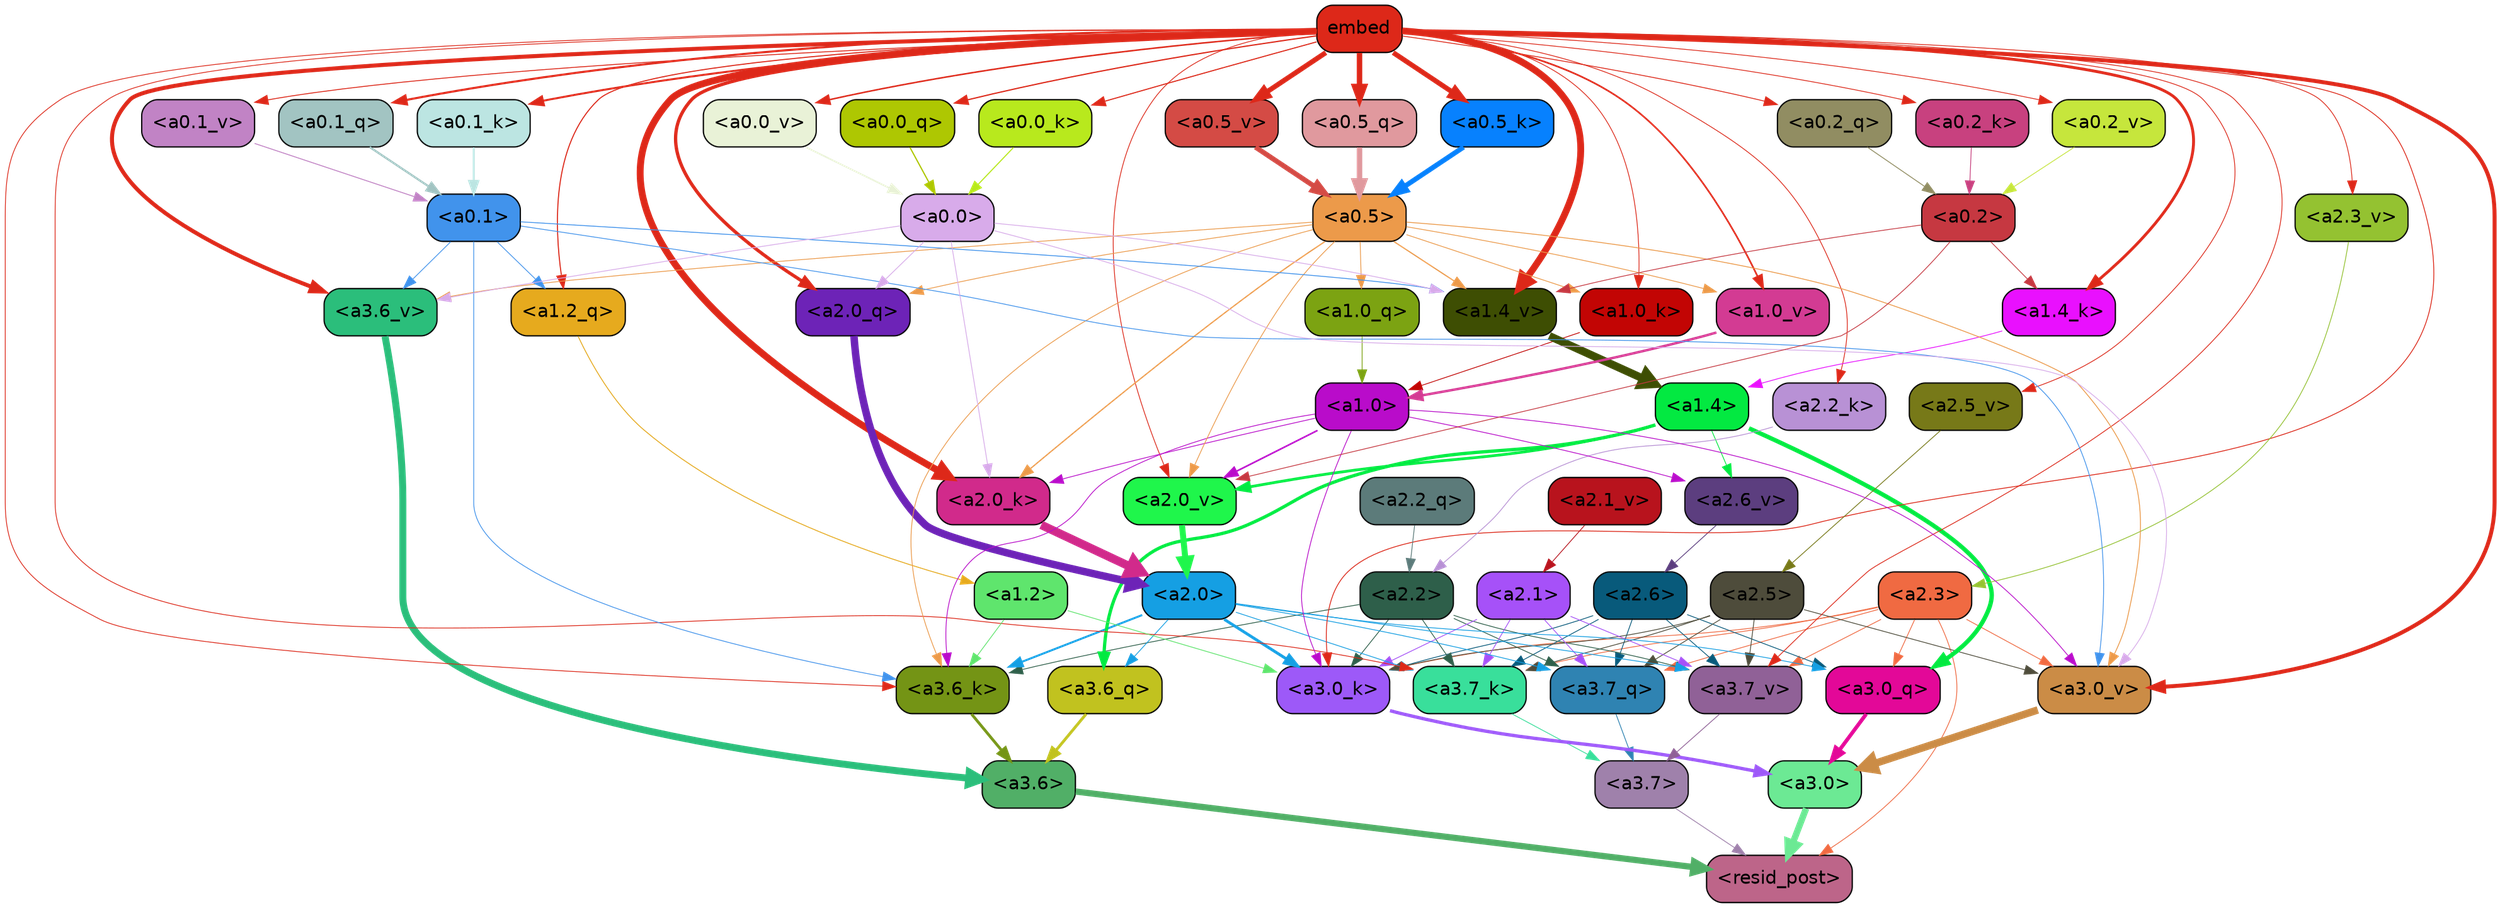 strict digraph "" {
	graph [bgcolor=transparent,
		layout=dot,
		overlap=false,
		splines=true
	];
	"<a3.7>"	[color=black,
		fillcolor="#9f81ab",
		fontname=Helvetica,
		shape=box,
		style="filled, rounded"];
	"<resid_post>"	[color=black,
		fillcolor="#bd6589",
		fontname=Helvetica,
		shape=box,
		style="filled, rounded"];
	"<a3.7>" -> "<resid_post>"	[color="#9f81ab",
		penwidth=0.6];
	"<a3.6>"	[color=black,
		fillcolor="#51af67",
		fontname=Helvetica,
		shape=box,
		style="filled, rounded"];
	"<a3.6>" -> "<resid_post>"	[color="#51af67",
		penwidth=4.7534414529800415];
	"<a3.0>"	[color=black,
		fillcolor="#6ce994",
		fontname=Helvetica,
		shape=box,
		style="filled, rounded"];
	"<a3.0>" -> "<resid_post>"	[color="#6ce994",
		penwidth=4.898576855659485];
	"<a2.3>"	[color=black,
		fillcolor="#f06a42",
		fontname=Helvetica,
		shape=box,
		style="filled, rounded"];
	"<a2.3>" -> "<resid_post>"	[color="#f06a42",
		penwidth=0.6];
	"<a3.7_q>"	[color=black,
		fillcolor="#2f83b2",
		fontname=Helvetica,
		shape=box,
		style="filled, rounded"];
	"<a2.3>" -> "<a3.7_q>"	[color="#f06a42",
		penwidth=0.6];
	"<a3.0_q>"	[color=black,
		fillcolor="#e30898",
		fontname=Helvetica,
		shape=box,
		style="filled, rounded"];
	"<a2.3>" -> "<a3.0_q>"	[color="#f06a42",
		penwidth=0.6];
	"<a3.7_k>"	[color=black,
		fillcolor="#39df9b",
		fontname=Helvetica,
		shape=box,
		style="filled, rounded"];
	"<a2.3>" -> "<a3.7_k>"	[color="#f06a42",
		penwidth=0.6];
	"<a3.0_k>"	[color=black,
		fillcolor="#9d59f8",
		fontname=Helvetica,
		shape=box,
		style="filled, rounded"];
	"<a2.3>" -> "<a3.0_k>"	[color="#f06a42",
		penwidth=0.6];
	"<a3.7_v>"	[color=black,
		fillcolor="#906197",
		fontname=Helvetica,
		shape=box,
		style="filled, rounded"];
	"<a2.3>" -> "<a3.7_v>"	[color="#f06a42",
		penwidth=0.6];
	"<a3.0_v>"	[color=black,
		fillcolor="#cb8c46",
		fontname=Helvetica,
		shape=box,
		style="filled, rounded"];
	"<a2.3>" -> "<a3.0_v>"	[color="#f06a42",
		penwidth=0.6];
	"<a3.7_q>" -> "<a3.7>"	[color="#2f83b2",
		penwidth=0.6];
	"<a3.6_q>"	[color=black,
		fillcolor="#c1c21f",
		fontname=Helvetica,
		shape=box,
		style="filled, rounded"];
	"<a3.6_q>" -> "<a3.6>"	[color="#c1c21f",
		penwidth=2.160832464694977];
	"<a3.0_q>" -> "<a3.0>"	[color="#e30898",
		penwidth=2.870753765106201];
	"<a3.7_k>" -> "<a3.7>"	[color="#39df9b",
		penwidth=0.6];
	"<a3.6_k>"	[color=black,
		fillcolor="#749415",
		fontname=Helvetica,
		shape=box,
		style="filled, rounded"];
	"<a3.6_k>" -> "<a3.6>"	[color="#749415",
		penwidth=2.13908451795578];
	"<a3.0_k>" -> "<a3.0>"	[color="#9d59f8",
		penwidth=2.520303964614868];
	"<a3.7_v>" -> "<a3.7>"	[color="#906197",
		penwidth=0.6];
	"<a3.6_v>"	[color=black,
		fillcolor="#2bbe7b",
		fontname=Helvetica,
		shape=box,
		style="filled, rounded"];
	"<a3.6_v>" -> "<a3.6>"	[color="#2bbe7b",
		penwidth=5.297133803367615];
	"<a3.0_v>" -> "<a3.0>"	[color="#cb8c46",
		penwidth=5.680712580680847];
	"<a2.6>"	[color=black,
		fillcolor="#085a7b",
		fontname=Helvetica,
		shape=box,
		style="filled, rounded"];
	"<a2.6>" -> "<a3.7_q>"	[color="#085a7b",
		penwidth=0.6];
	"<a2.6>" -> "<a3.0_q>"	[color="#085a7b",
		penwidth=0.6];
	"<a2.6>" -> "<a3.7_k>"	[color="#085a7b",
		penwidth=0.6];
	"<a2.6>" -> "<a3.0_k>"	[color="#085a7b",
		penwidth=0.6];
	"<a2.6>" -> "<a3.7_v>"	[color="#085a7b",
		penwidth=0.6];
	"<a2.5>"	[color=black,
		fillcolor="#4e4c3b",
		fontname=Helvetica,
		shape=box,
		style="filled, rounded"];
	"<a2.5>" -> "<a3.7_q>"	[color="#4e4c3b",
		penwidth=0.6];
	"<a2.5>" -> "<a3.7_k>"	[color="#4e4c3b",
		penwidth=0.6];
	"<a2.5>" -> "<a3.0_k>"	[color="#4e4c3b",
		penwidth=0.6];
	"<a2.5>" -> "<a3.7_v>"	[color="#4e4c3b",
		penwidth=0.6];
	"<a2.5>" -> "<a3.0_v>"	[color="#4e4c3b",
		penwidth=0.6];
	"<a2.2>"	[color=black,
		fillcolor="#2e5f4a",
		fontname=Helvetica,
		shape=box,
		style="filled, rounded"];
	"<a2.2>" -> "<a3.7_q>"	[color="#2e5f4a",
		penwidth=0.6];
	"<a2.2>" -> "<a3.7_k>"	[color="#2e5f4a",
		penwidth=0.6];
	"<a2.2>" -> "<a3.6_k>"	[color="#2e5f4a",
		penwidth=0.6];
	"<a2.2>" -> "<a3.0_k>"	[color="#2e5f4a",
		penwidth=0.6];
	"<a2.2>" -> "<a3.7_v>"	[color="#2e5f4a",
		penwidth=0.6];
	"<a2.1>"	[color=black,
		fillcolor="#a651f8",
		fontname=Helvetica,
		shape=box,
		style="filled, rounded"];
	"<a2.1>" -> "<a3.7_q>"	[color="#a651f8",
		penwidth=0.6];
	"<a2.1>" -> "<a3.7_k>"	[color="#a651f8",
		penwidth=0.6];
	"<a2.1>" -> "<a3.0_k>"	[color="#a651f8",
		penwidth=0.6];
	"<a2.1>" -> "<a3.7_v>"	[color="#a651f8",
		penwidth=0.6];
	"<a2.0>"	[color=black,
		fillcolor="#159fe3",
		fontname=Helvetica,
		shape=box,
		style="filled, rounded"];
	"<a2.0>" -> "<a3.7_q>"	[color="#159fe3",
		penwidth=0.6];
	"<a2.0>" -> "<a3.6_q>"	[color="#159fe3",
		penwidth=0.6];
	"<a2.0>" -> "<a3.0_q>"	[color="#159fe3",
		penwidth=0.6];
	"<a2.0>" -> "<a3.7_k>"	[color="#159fe3",
		penwidth=0.6];
	"<a2.0>" -> "<a3.6_k>"	[color="#159fe3",
		penwidth=1.4957321882247925];
	"<a2.0>" -> "<a3.0_k>"	[color="#159fe3",
		penwidth=2.18752121925354];
	"<a2.0>" -> "<a3.7_v>"	[color="#159fe3",
		penwidth=0.6];
	"<a1.4>"	[color=black,
		fillcolor="#03e941",
		fontname=Helvetica,
		shape=box,
		style="filled, rounded"];
	"<a1.4>" -> "<a3.6_q>"	[color="#03e941",
		penwidth=2.4829938411712646];
	"<a1.4>" -> "<a3.0_q>"	[color="#03e941",
		penwidth=3.299744725227356];
	"<a2.6_v>"	[color=black,
		fillcolor="#5c3e7f",
		fontname=Helvetica,
		shape=box,
		style="filled, rounded"];
	"<a1.4>" -> "<a2.6_v>"	[color="#03e941",
		penwidth=0.6];
	"<a2.0_v>"	[color=black,
		fillcolor="#1ff64b",
		fontname=Helvetica,
		shape=box,
		style="filled, rounded"];
	"<a1.4>" -> "<a2.0_v>"	[color="#03e941",
		penwidth=2.092592429369688];
	embed	[color=black,
		fillcolor="#dd2819",
		fontname=Helvetica,
		shape=box,
		style="filled, rounded"];
	embed -> "<a3.7_k>"	[color="#dd2819",
		penwidth=0.6];
	embed -> "<a3.6_k>"	[color="#dd2819",
		penwidth=0.6];
	embed -> "<a3.0_k>"	[color="#dd2819",
		penwidth=0.6394047290086746];
	embed -> "<a3.7_v>"	[color="#dd2819",
		penwidth=0.6];
	embed -> "<a3.6_v>"	[color="#dd2819",
		penwidth=3.067279100418091];
	embed -> "<a3.0_v>"	[color="#dd2819",
		penwidth=3.0212591886520386];
	"<a2.0_q>"	[color=black,
		fillcolor="#6d23b7",
		fontname=Helvetica,
		shape=box,
		style="filled, rounded"];
	embed -> "<a2.0_q>"	[color="#dd2819",
		penwidth=2.5355080366134644];
	"<a2.2_k>"	[color=black,
		fillcolor="#b891d5",
		fontname=Helvetica,
		shape=box,
		style="filled, rounded"];
	embed -> "<a2.2_k>"	[color="#dd2819",
		penwidth=0.6];
	"<a2.0_k>"	[color=black,
		fillcolor="#d12a8b",
		fontname=Helvetica,
		shape=box,
		style="filled, rounded"];
	embed -> "<a2.0_k>"	[color="#dd2819",
		penwidth=5.2180726528167725];
	"<a2.5_v>"	[color=black,
		fillcolor="#777918",
		fontname=Helvetica,
		shape=box,
		style="filled, rounded"];
	embed -> "<a2.5_v>"	[color="#dd2819",
		penwidth=0.6];
	"<a2.3_v>"	[color=black,
		fillcolor="#94c231",
		fontname=Helvetica,
		shape=box,
		style="filled, rounded"];
	embed -> "<a2.3_v>"	[color="#dd2819",
		penwidth=0.6];
	embed -> "<a2.0_v>"	[color="#dd2819",
		penwidth=0.6];
	"<a1.2_q>"	[color=black,
		fillcolor="#e6aa1e",
		fontname=Helvetica,
		shape=box,
		style="filled, rounded"];
	embed -> "<a1.2_q>"	[color="#dd2819",
		penwidth=0.8094894886016846];
	"<a1.4_k>"	[color=black,
		fillcolor="#e910fe",
		fontname=Helvetica,
		shape=box,
		style="filled, rounded"];
	embed -> "<a1.4_k>"	[color="#dd2819",
		penwidth=2.1732678413391113];
	"<a1.0_k>"	[color=black,
		fillcolor="#c20504",
		fontname=Helvetica,
		shape=box,
		style="filled, rounded"];
	embed -> "<a1.0_k>"	[color="#dd2819",
		penwidth=0.6];
	"<a1.4_v>"	[color=black,
		fillcolor="#3e4e03",
		fontname=Helvetica,
		shape=box,
		style="filled, rounded"];
	embed -> "<a1.4_v>"	[color="#dd2819",
		penwidth=5.162249565124512];
	"<a1.0_v>"	[color=black,
		fillcolor="#d33b93",
		fontname=Helvetica,
		shape=box,
		style="filled, rounded"];
	embed -> "<a1.0_v>"	[color="#dd2819",
		penwidth=1.26457279920578];
	"<a0.5_q>"	[color=black,
		fillcolor="#e0999e",
		fontname=Helvetica,
		shape=box,
		style="filled, rounded"];
	embed -> "<a0.5_q>"	[color="#dd2819",
		penwidth=4.176324553787708];
	"<a0.2_q>"	[color=black,
		fillcolor="#918d62",
		fontname=Helvetica,
		shape=box,
		style="filled, rounded"];
	embed -> "<a0.2_q>"	[color="#dd2819",
		penwidth=0.6484904289245605];
	"<a0.1_q>"	[color=black,
		fillcolor="#a2c4c2",
		fontname=Helvetica,
		shape=box,
		style="filled, rounded"];
	embed -> "<a0.1_q>"	[color="#dd2819",
		penwidth=1.5710430145263672];
	"<a0.0_q>"	[color=black,
		fillcolor="#aec702",
		fontname=Helvetica,
		shape=box,
		style="filled, rounded"];
	embed -> "<a0.0_q>"	[color="#dd2819",
		penwidth=0.9426429271697998];
	"<a0.5_k>"	[color=black,
		fillcolor="#0781fe",
		fontname=Helvetica,
		shape=box,
		style="filled, rounded"];
	embed -> "<a0.5_k>"	[color="#dd2819",
		penwidth=3.7953668534755707];
	"<a0.2_k>"	[color=black,
		fillcolor="#c8417f",
		fontname=Helvetica,
		shape=box,
		style="filled, rounded"];
	embed -> "<a0.2_k>"	[color="#dd2819",
		penwidth=0.6];
	"<a0.1_k>"	[color=black,
		fillcolor="#bce5e2",
		fontname=Helvetica,
		shape=box,
		style="filled, rounded"];
	embed -> "<a0.1_k>"	[color="#dd2819",
		penwidth=1.4836058616638184];
	"<a0.0_k>"	[color=black,
		fillcolor="#b8e91d",
		fontname=Helvetica,
		shape=box,
		style="filled, rounded"];
	embed -> "<a0.0_k>"	[color="#dd2819",
		penwidth=0.8216803073883057];
	"<a0.5_v>"	[color=black,
		fillcolor="#d44b45",
		fontname=Helvetica,
		shape=box,
		style="filled, rounded"];
	embed -> "<a0.5_v>"	[color="#dd2819",
		penwidth=3.8054766058921814];
	"<a0.2_v>"	[color=black,
		fillcolor="#c6e63c",
		fontname=Helvetica,
		shape=box,
		style="filled, rounded"];
	embed -> "<a0.2_v>"	[color="#dd2819",
		penwidth=0.6];
	"<a0.1_v>"	[color=black,
		fillcolor="#c183c5",
		fontname=Helvetica,
		shape=box,
		style="filled, rounded"];
	embed -> "<a0.1_v>"	[color="#dd2819",
		penwidth=0.6855058670043945];
	"<a0.0_v>"	[color=black,
		fillcolor="#e9f2d7",
		fontname=Helvetica,
		shape=box,
		style="filled, rounded"];
	embed -> "<a0.0_v>"	[color="#dd2819",
		penwidth=1.1353206634521484];
	"<a1.2>"	[color=black,
		fillcolor="#5fe56d",
		fontname=Helvetica,
		shape=box,
		style="filled, rounded"];
	"<a1.2>" -> "<a3.6_k>"	[color="#5fe56d",
		penwidth=0.6];
	"<a1.2>" -> "<a3.0_k>"	[color="#5fe56d",
		penwidth=0.6];
	"<a1.0>"	[color=black,
		fillcolor="#b90cca",
		fontname=Helvetica,
		shape=box,
		style="filled, rounded"];
	"<a1.0>" -> "<a3.6_k>"	[color="#b90cca",
		penwidth=0.6];
	"<a1.0>" -> "<a3.0_k>"	[color="#b90cca",
		penwidth=0.6];
	"<a1.0>" -> "<a3.0_v>"	[color="#b90cca",
		penwidth=0.6];
	"<a1.0>" -> "<a2.0_k>"	[color="#b90cca",
		penwidth=0.6];
	"<a1.0>" -> "<a2.6_v>"	[color="#b90cca",
		penwidth=0.6];
	"<a1.0>" -> "<a2.0_v>"	[color="#b90cca",
		penwidth=1.2132605910301208];
	"<a0.5>"	[color=black,
		fillcolor="#ec9a4a",
		fontname=Helvetica,
		shape=box,
		style="filled, rounded"];
	"<a0.5>" -> "<a3.6_k>"	[color="#ec9a4a",
		penwidth=0.6];
	"<a0.5>" -> "<a3.6_v>"	[color="#ec9a4a",
		penwidth=0.6];
	"<a0.5>" -> "<a3.0_v>"	[color="#ec9a4a",
		penwidth=0.648682102560997];
	"<a0.5>" -> "<a2.0_q>"	[color="#ec9a4a",
		penwidth=0.6];
	"<a0.5>" -> "<a2.0_k>"	[color="#ec9a4a",
		penwidth=0.9236047863960266];
	"<a0.5>" -> "<a2.0_v>"	[color="#ec9a4a",
		penwidth=0.6];
	"<a1.0_q>"	[color=black,
		fillcolor="#7ca312",
		fontname=Helvetica,
		shape=box,
		style="filled, rounded"];
	"<a0.5>" -> "<a1.0_q>"	[color="#ec9a4a",
		penwidth=0.6];
	"<a0.5>" -> "<a1.0_k>"	[color="#ec9a4a",
		penwidth=0.6];
	"<a0.5>" -> "<a1.4_v>"	[color="#ec9a4a",
		penwidth=0.8783596754074097];
	"<a0.5>" -> "<a1.0_v>"	[color="#ec9a4a",
		penwidth=0.6];
	"<a0.1>"	[color=black,
		fillcolor="#4193ec",
		fontname=Helvetica,
		shape=box,
		style="filled, rounded"];
	"<a0.1>" -> "<a3.6_k>"	[color="#4193ec",
		penwidth=0.6];
	"<a0.1>" -> "<a3.6_v>"	[color="#4193ec",
		penwidth=0.6];
	"<a0.1>" -> "<a3.0_v>"	[color="#4193ec",
		penwidth=0.6];
	"<a0.1>" -> "<a1.2_q>"	[color="#4193ec",
		penwidth=0.6];
	"<a0.1>" -> "<a1.4_v>"	[color="#4193ec",
		penwidth=0.6490728855133057];
	"<a0.0>"	[color=black,
		fillcolor="#d8abea",
		fontname=Helvetica,
		shape=box,
		style="filled, rounded"];
	"<a0.0>" -> "<a3.6_v>"	[color="#d8abea",
		penwidth=0.6];
	"<a0.0>" -> "<a3.0_v>"	[color="#d8abea",
		penwidth=0.6];
	"<a0.0>" -> "<a2.0_q>"	[color="#d8abea",
		penwidth=0.6];
	"<a0.0>" -> "<a2.0_k>"	[color="#d8abea",
		penwidth=0.6];
	"<a0.0>" -> "<a1.4_v>"	[color="#d8abea",
		penwidth=0.6];
	"<a2.2_q>"	[color=black,
		fillcolor="#5c7b7a",
		fontname=Helvetica,
		shape=box,
		style="filled, rounded"];
	"<a2.2_q>" -> "<a2.2>"	[color="#5c7b7a",
		penwidth=0.6];
	"<a2.0_q>" -> "<a2.0>"	[color="#6d23b7",
		penwidth=5.681910276412964];
	"<a2.2_k>" -> "<a2.2>"	[color="#b891d5",
		penwidth=0.6];
	"<a2.0_k>" -> "<a2.0>"	[color="#d12a8b",
		penwidth=6.447777509689331];
	"<a2.6_v>" -> "<a2.6>"	[color="#5c3e7f",
		penwidth=0.6];
	"<a2.5_v>" -> "<a2.5>"	[color="#777918",
		penwidth=0.6];
	"<a2.3_v>" -> "<a2.3>"	[color="#94c231",
		penwidth=0.6];
	"<a2.1_v>"	[color=black,
		fillcolor="#b8131d",
		fontname=Helvetica,
		shape=box,
		style="filled, rounded"];
	"<a2.1_v>" -> "<a2.1>"	[color="#b8131d",
		penwidth=0.6];
	"<a2.0_v>" -> "<a2.0>"	[color="#1ff64b",
		penwidth=4.5695202350616455];
	"<a0.2>"	[color=black,
		fillcolor="#c63841",
		fontname=Helvetica,
		shape=box,
		style="filled, rounded"];
	"<a0.2>" -> "<a2.0_v>"	[color="#c63841",
		penwidth=0.6];
	"<a0.2>" -> "<a1.4_k>"	[color="#c63841",
		penwidth=0.6];
	"<a0.2>" -> "<a1.4_v>"	[color="#c63841",
		penwidth=0.6];
	"<a1.2_q>" -> "<a1.2>"	[color="#e6aa1e",
		penwidth=0.6769798994064331];
	"<a1.0_q>" -> "<a1.0>"	[color="#7ca312",
		penwidth=0.6];
	"<a1.4_k>" -> "<a1.4>"	[color="#e910fe",
		penwidth=0.6];
	"<a1.0_k>" -> "<a1.0>"	[color="#c20504",
		penwidth=0.6];
	"<a1.4_v>" -> "<a1.4>"	[color="#3e4e03",
		penwidth=6.016597509384155];
	"<a1.0_v>" -> "<a1.0>"	[color="#d33b93",
		penwidth=1.8562973737716675];
	"<a0.5_q>" -> "<a0.5>"	[color="#e0999e",
		penwidth=4.176325984299183];
	"<a0.2_q>" -> "<a0.2>"	[color="#918d62",
		penwidth=0.6484866142272949];
	"<a0.1_q>" -> "<a0.1>"	[color="#a2c4c2",
		penwidth=1.571044921875];
	"<a0.0_q>" -> "<a0.0>"	[color="#aec702",
		penwidth=0.9426424503326416];
	"<a0.5_k>" -> "<a0.5>"	[color="#0781fe",
		penwidth=3.7953722774982452];
	"<a0.2_k>" -> "<a0.2>"	[color="#c8417f",
		penwidth=0.6];
	"<a0.1_k>" -> "<a0.1>"	[color="#bce5e2",
		penwidth=1.483607530593872];
	"<a0.0_k>" -> "<a0.0>"	[color="#b8e91d",
		penwidth=0.8216795921325684];
	"<a0.5_v>" -> "<a0.5>"	[color="#d44b45",
		penwidth=3.805475652217865];
	"<a0.2_v>" -> "<a0.2>"	[color="#c6e63c",
		penwidth=0.6];
	"<a0.1_v>" -> "<a0.1>"	[color="#c183c5",
		penwidth=0.6855120658874512];
	"<a0.0_v>" -> "<a0.0>"	[color="#e9f2d7",
		penwidth=1.1353182792663574];
}
